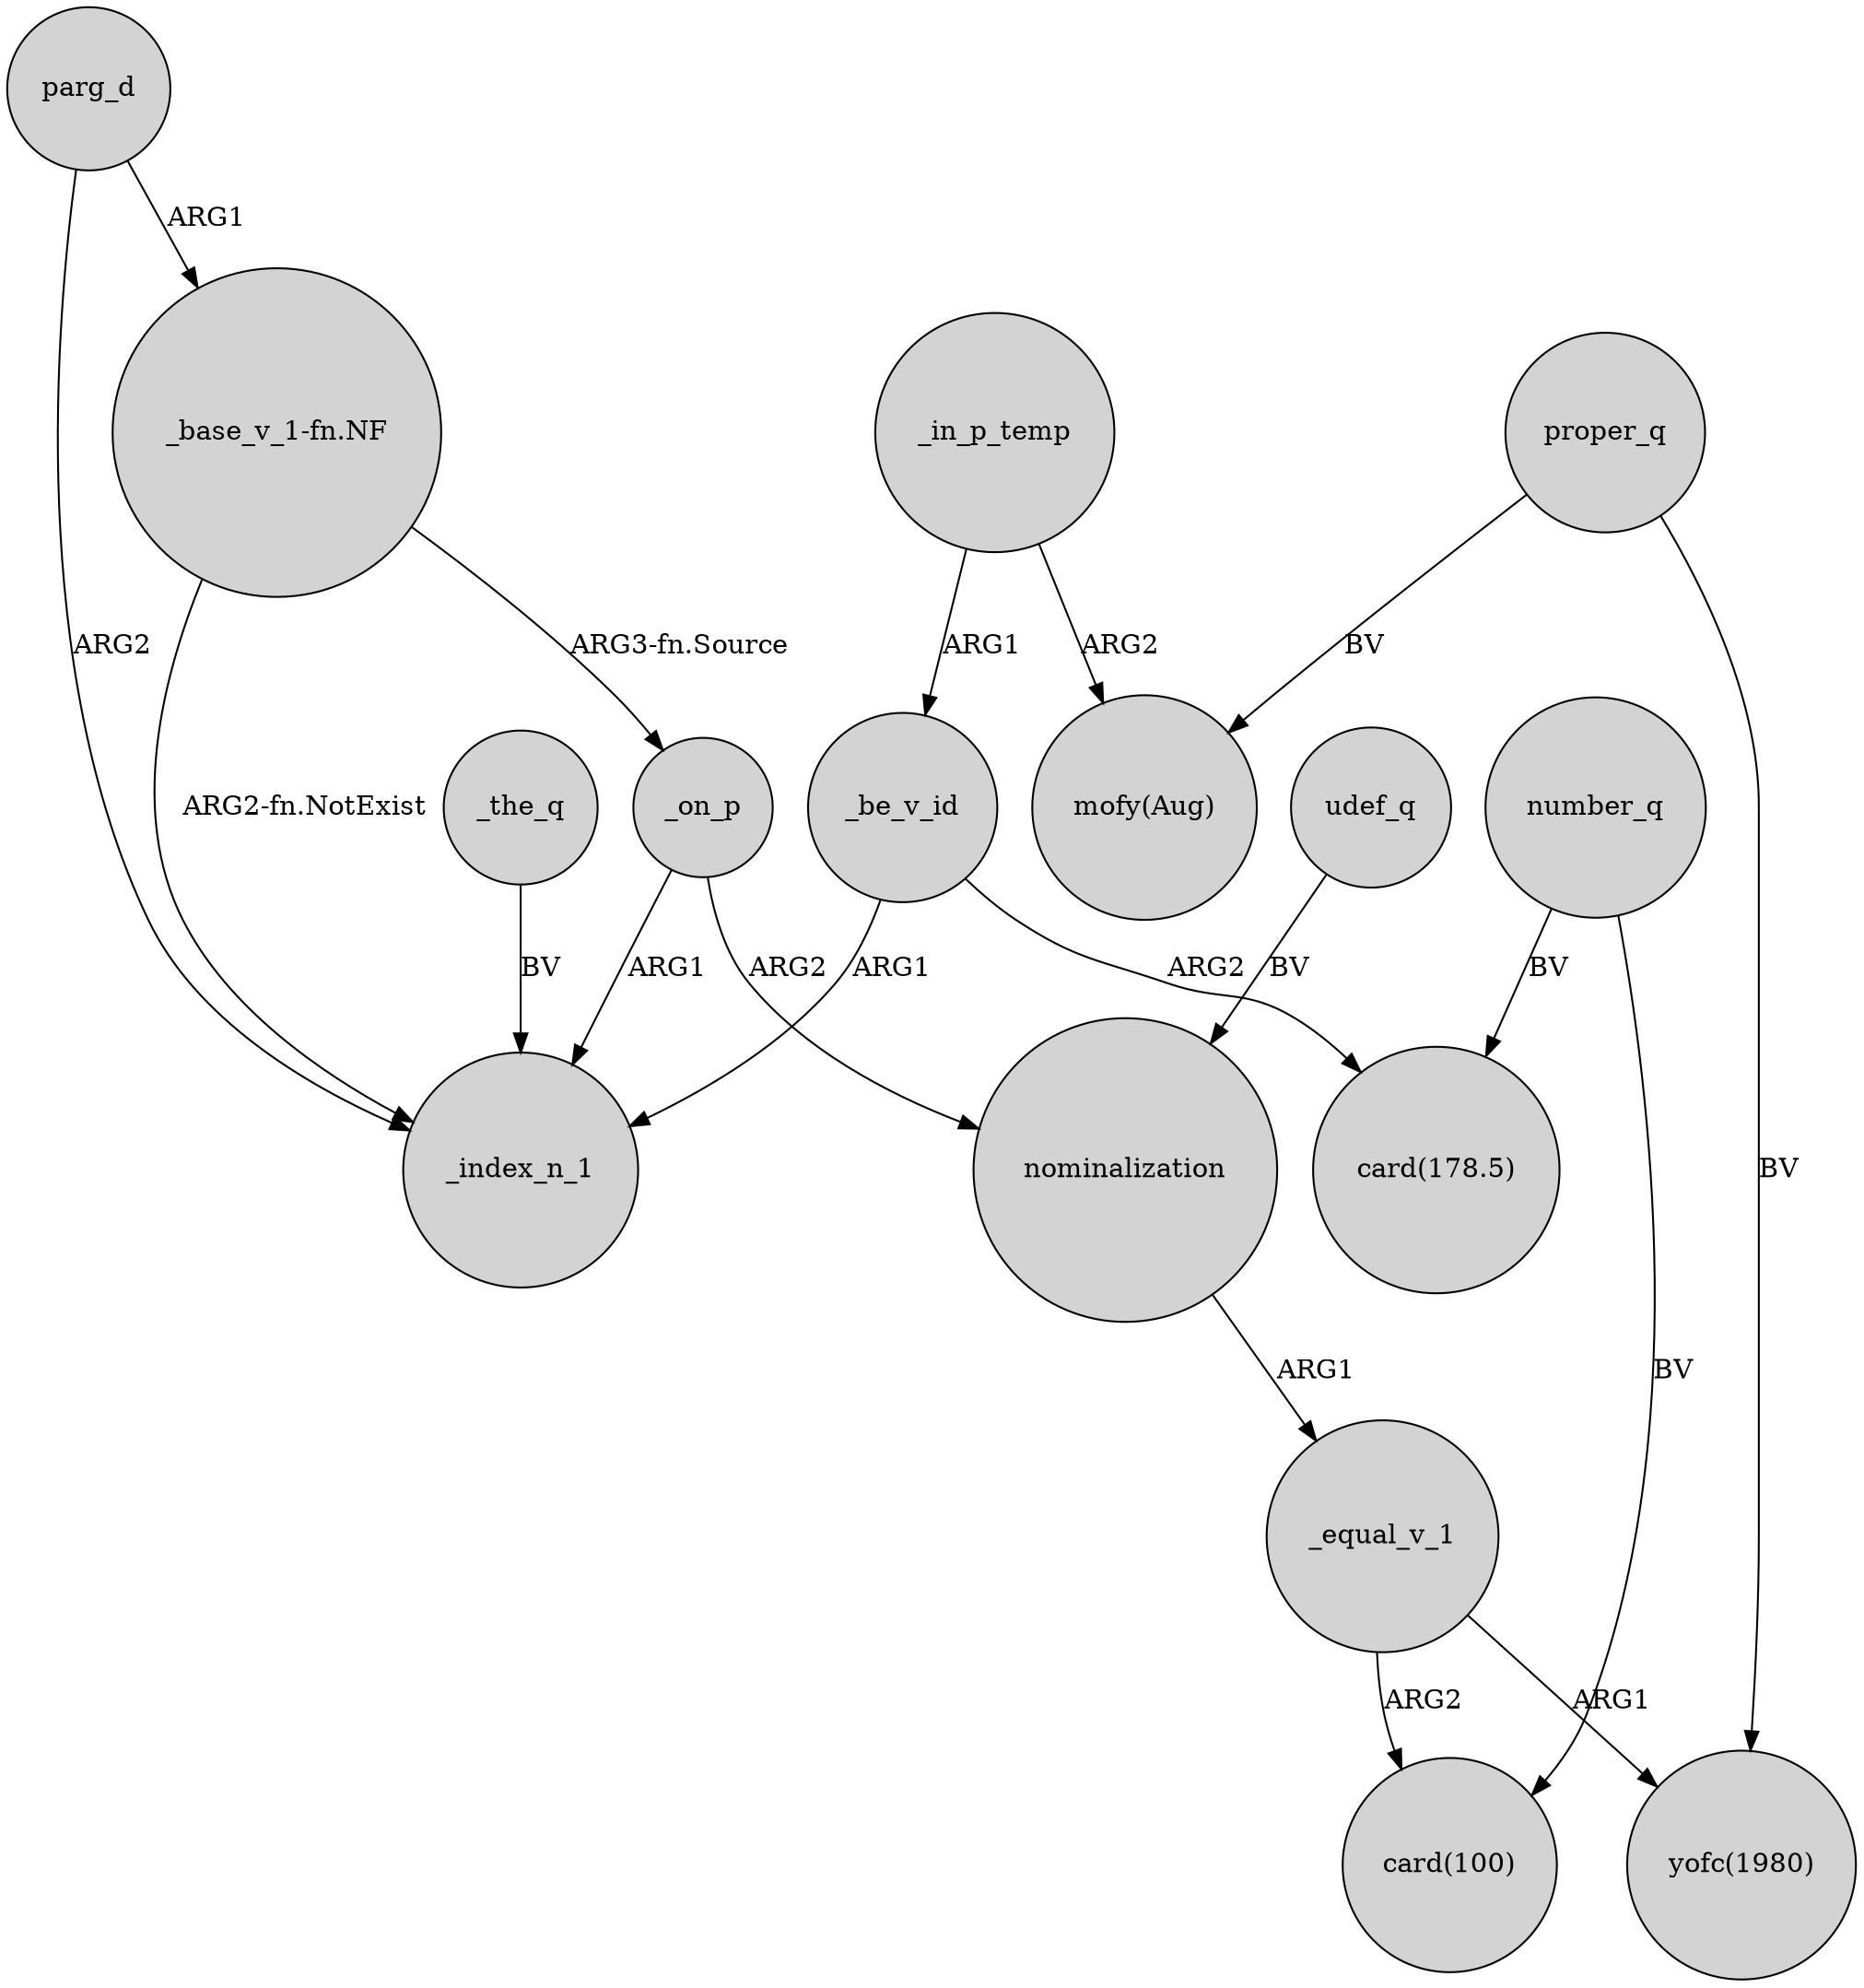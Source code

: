 digraph {
	node [shape=circle style=filled]
	parg_d -> _index_n_1 [label=ARG2]
	_in_p_temp -> _be_v_id [label=ARG1]
	_on_p -> nominalization [label=ARG2]
	number_q -> "card(178.5)" [label=BV]
	_on_p -> _index_n_1 [label=ARG1]
	_be_v_id -> _index_n_1 [label=ARG1]
	_equal_v_1 -> "yofc(1980)" [label=ARG1]
	"_base_v_1-fn.NF" -> _on_p [label="ARG3-fn.Source"]
	number_q -> "card(100)" [label=BV]
	_in_p_temp -> "mofy(Aug)" [label=ARG2]
	nominalization -> _equal_v_1 [label=ARG1]
	proper_q -> "mofy(Aug)" [label=BV]
	_equal_v_1 -> "card(100)" [label=ARG2]
	proper_q -> "yofc(1980)" [label=BV]
	udef_q -> nominalization [label=BV]
	_be_v_id -> "card(178.5)" [label=ARG2]
	_the_q -> _index_n_1 [label=BV]
	"_base_v_1-fn.NF" -> _index_n_1 [label="ARG2-fn.NotExist"]
	parg_d -> "_base_v_1-fn.NF" [label=ARG1]
}
